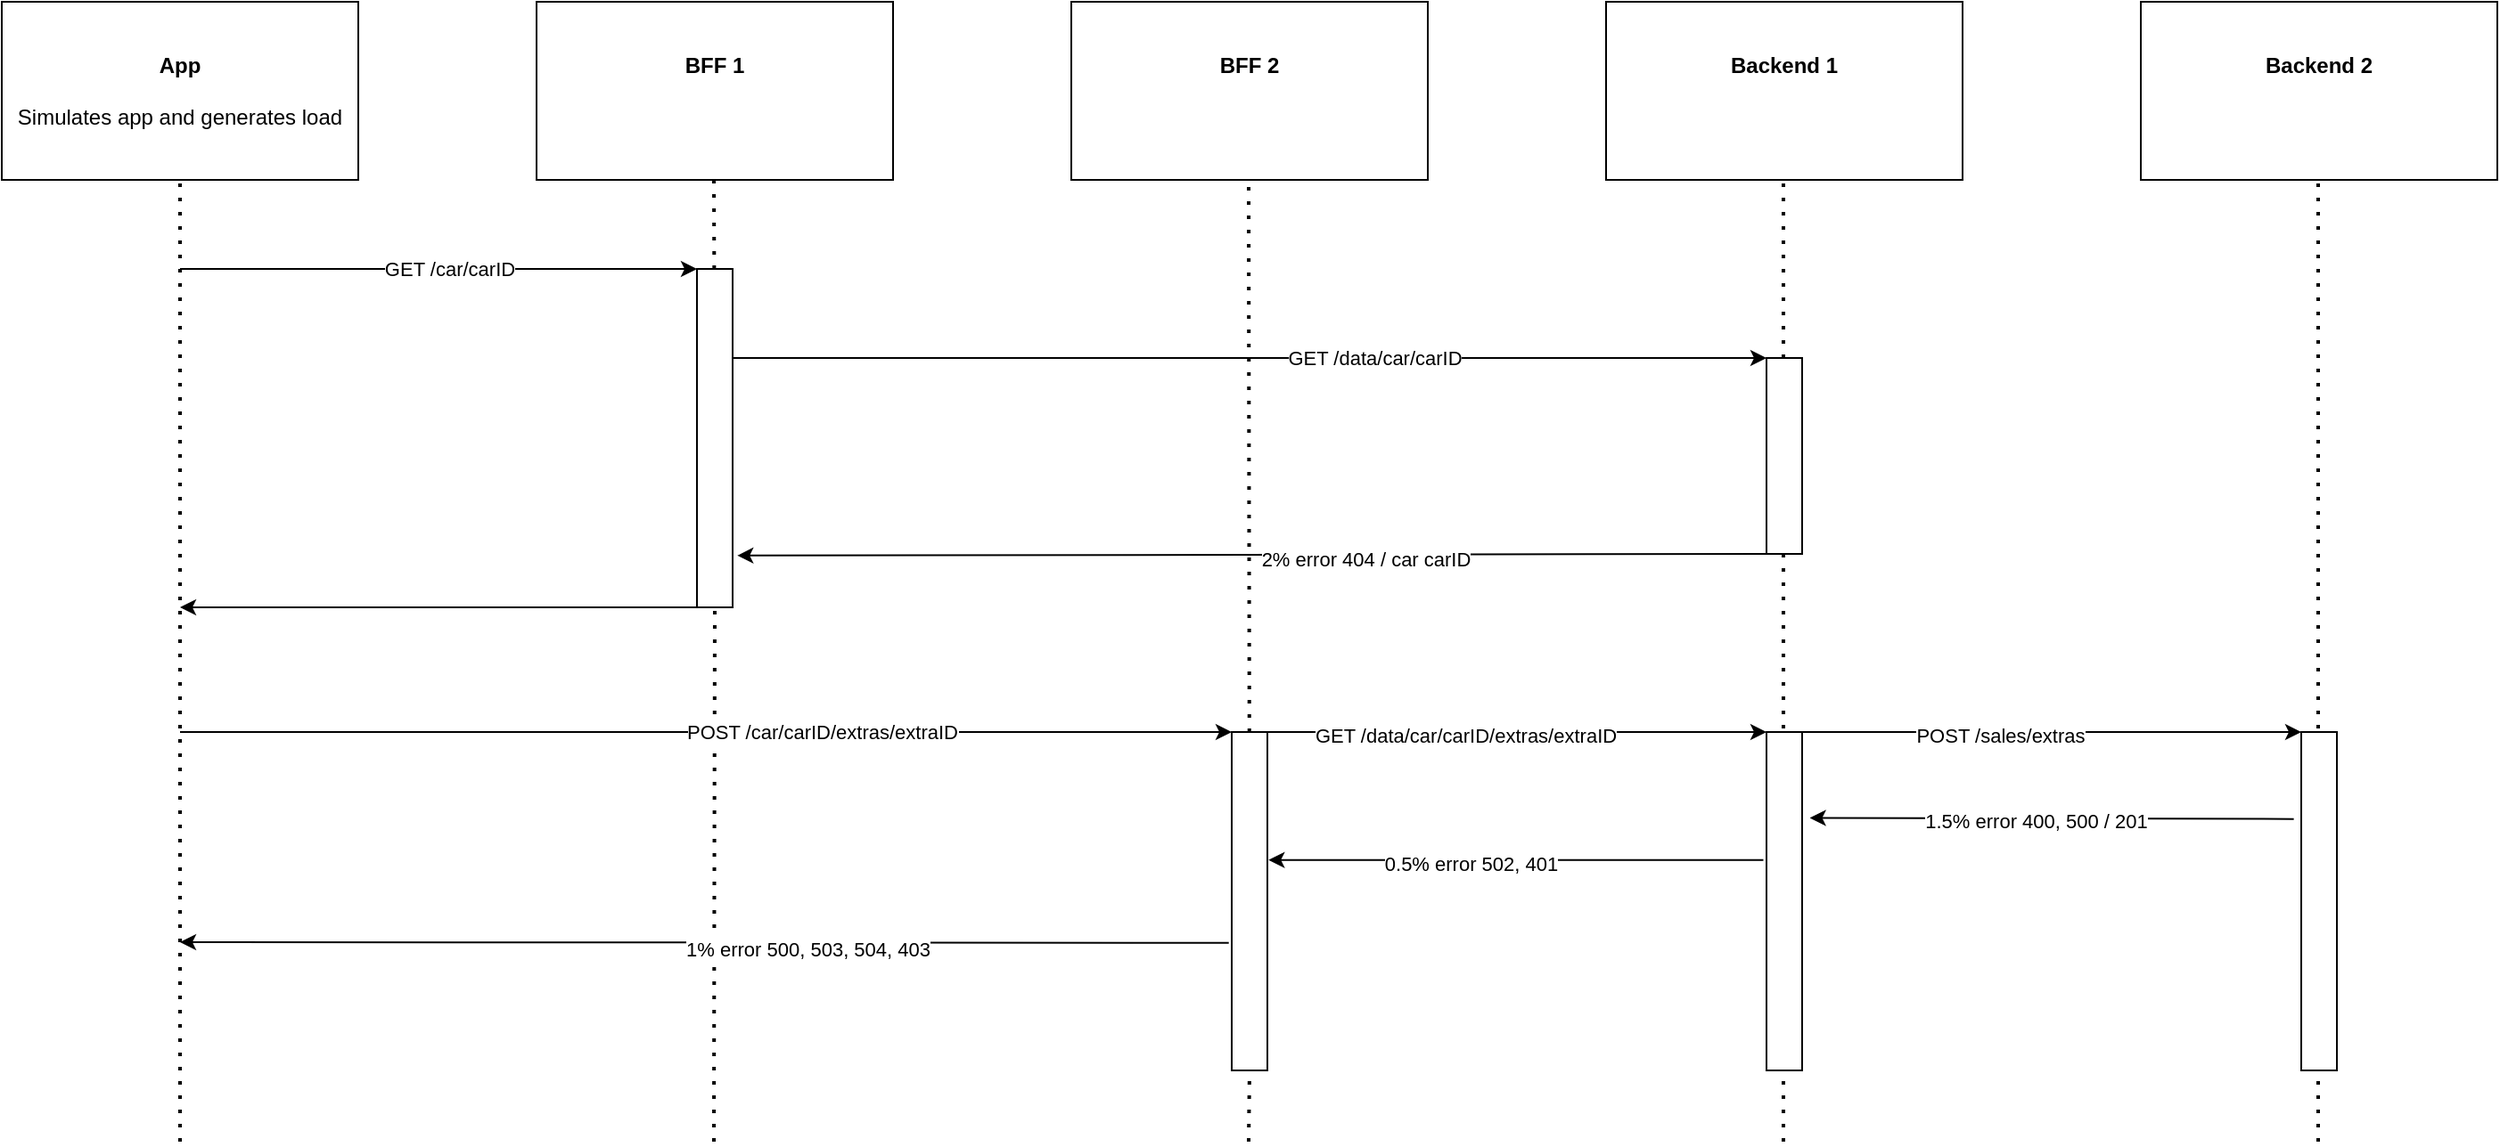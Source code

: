 <mxfile version="24.5.2" type="device">
  <diagram name="Page-1" id="frDRsrpcjd5g-_eb1XCY">
    <mxGraphModel dx="2272" dy="868" grid="1" gridSize="10" guides="1" tooltips="1" connect="1" arrows="1" fold="1" page="1" pageScale="1" pageWidth="850" pageHeight="1100" math="0" shadow="0">
      <root>
        <mxCell id="0" />
        <mxCell id="1" parent="0" />
        <mxCell id="zklpxBQb0w-55Z-5VCmR-1" value="&lt;b&gt;App&lt;/b&gt;&lt;br&gt;&lt;br&gt;Simulates app and generates load" style="rounded=0;whiteSpace=wrap;html=1;" vertex="1" parent="1">
          <mxGeometry x="80" y="280" width="200" height="100" as="geometry" />
        </mxCell>
        <mxCell id="zklpxBQb0w-55Z-5VCmR-2" value="&lt;div&gt;&lt;b&gt;BFF 1&lt;/b&gt;&lt;br&gt;&lt;/div&gt;&lt;div&gt;&lt;br&gt;&lt;/div&gt;&lt;div&gt;&lt;br&gt;&lt;/div&gt;" style="rounded=0;whiteSpace=wrap;html=1;" vertex="1" parent="1">
          <mxGeometry x="380" y="280" width="200" height="100" as="geometry" />
        </mxCell>
        <mxCell id="zklpxBQb0w-55Z-5VCmR-4" value="&lt;div&gt;&lt;b&gt;BFF 2&lt;/b&gt;&lt;/div&gt;&lt;div&gt;&lt;b&gt;&lt;br&gt;&lt;/b&gt;&lt;/div&gt;&lt;div&gt;&lt;b&gt;&lt;br&gt;&lt;/b&gt;&lt;/div&gt;" style="rounded=0;whiteSpace=wrap;html=1;" vertex="1" parent="1">
          <mxGeometry x="680" y="280" width="200" height="100" as="geometry" />
        </mxCell>
        <mxCell id="zklpxBQb0w-55Z-5VCmR-5" value="&lt;div&gt;&lt;b&gt;Backend 1&lt;/b&gt;&lt;/div&gt;&lt;div&gt;&lt;br&gt;&lt;/div&gt;&lt;div&gt;&lt;br&gt;&lt;/div&gt;" style="rounded=0;whiteSpace=wrap;html=1;" vertex="1" parent="1">
          <mxGeometry x="980" y="280" width="200" height="100" as="geometry" />
        </mxCell>
        <mxCell id="zklpxBQb0w-55Z-5VCmR-6" value="&lt;div&gt;&lt;b&gt;Backend 2&lt;/b&gt;&lt;/div&gt;&lt;div&gt;&lt;b&gt;&lt;br&gt;&lt;/b&gt;&lt;/div&gt;&lt;div&gt;&lt;b&gt;&lt;br&gt;&lt;/b&gt;&lt;/div&gt;" style="rounded=0;whiteSpace=wrap;html=1;" vertex="1" parent="1">
          <mxGeometry x="1280" y="280" width="200" height="100" as="geometry" />
        </mxCell>
        <mxCell id="zklpxBQb0w-55Z-5VCmR-7" value="" style="endArrow=none;dashed=1;html=1;dashPattern=1 3;strokeWidth=2;rounded=0;entryX=0.5;entryY=1;entryDx=0;entryDy=0;" edge="1" parent="1" target="zklpxBQb0w-55Z-5VCmR-1">
          <mxGeometry width="50" height="50" relative="1" as="geometry">
            <mxPoint x="180" y="920" as="sourcePoint" />
            <mxPoint x="220" y="500" as="targetPoint" />
          </mxGeometry>
        </mxCell>
        <mxCell id="zklpxBQb0w-55Z-5VCmR-9" value="" style="endArrow=none;dashed=1;html=1;dashPattern=1 3;strokeWidth=2;rounded=0;entryX=0.5;entryY=1;entryDx=0;entryDy=0;" edge="1" parent="1" source="zklpxBQb0w-55Z-5VCmR-13">
          <mxGeometry width="50" height="50" relative="1" as="geometry">
            <mxPoint x="479.5" y="920" as="sourcePoint" />
            <mxPoint x="479.5" y="380" as="targetPoint" />
          </mxGeometry>
        </mxCell>
        <mxCell id="zklpxBQb0w-55Z-5VCmR-10" value="" style="endArrow=none;dashed=1;html=1;dashPattern=1 3;strokeWidth=2;rounded=0;entryX=0.5;entryY=1;entryDx=0;entryDy=0;" edge="1" parent="1" source="zklpxBQb0w-55Z-5VCmR-24">
          <mxGeometry width="50" height="50" relative="1" as="geometry">
            <mxPoint x="779.5" y="920" as="sourcePoint" />
            <mxPoint x="779.5" y="380" as="targetPoint" />
          </mxGeometry>
        </mxCell>
        <mxCell id="zklpxBQb0w-55Z-5VCmR-11" value="" style="endArrow=none;dashed=1;html=1;dashPattern=1 3;strokeWidth=2;rounded=0;entryX=0.5;entryY=1;entryDx=0;entryDy=0;" edge="1" parent="1">
          <mxGeometry width="50" height="50" relative="1" as="geometry">
            <mxPoint x="1079.5" y="920" as="sourcePoint" />
            <mxPoint x="1079.5" y="380" as="targetPoint" />
          </mxGeometry>
        </mxCell>
        <mxCell id="zklpxBQb0w-55Z-5VCmR-12" value="" style="endArrow=none;dashed=1;html=1;dashPattern=1 3;strokeWidth=2;rounded=0;entryX=0.5;entryY=1;entryDx=0;entryDy=0;" edge="1" parent="1">
          <mxGeometry width="50" height="50" relative="1" as="geometry">
            <mxPoint x="1379.5" y="920" as="sourcePoint" />
            <mxPoint x="1379.5" y="380" as="targetPoint" />
          </mxGeometry>
        </mxCell>
        <mxCell id="zklpxBQb0w-55Z-5VCmR-14" value="" style="endArrow=none;dashed=1;html=1;dashPattern=1 3;strokeWidth=2;rounded=0;entryX=0.5;entryY=1;entryDx=0;entryDy=0;" edge="1" parent="1" target="zklpxBQb0w-55Z-5VCmR-13">
          <mxGeometry width="50" height="50" relative="1" as="geometry">
            <mxPoint x="479.5" y="920" as="sourcePoint" />
            <mxPoint x="479.5" y="380" as="targetPoint" />
          </mxGeometry>
        </mxCell>
        <mxCell id="zklpxBQb0w-55Z-5VCmR-13" value="" style="rounded=0;whiteSpace=wrap;html=1;" vertex="1" parent="1">
          <mxGeometry x="470" y="430" width="20" height="190" as="geometry" />
        </mxCell>
        <mxCell id="zklpxBQb0w-55Z-5VCmR-15" value="" style="endArrow=classic;html=1;rounded=0;entryX=0;entryY=0;entryDx=0;entryDy=0;" edge="1" parent="1" target="zklpxBQb0w-55Z-5VCmR-13">
          <mxGeometry width="50" height="50" relative="1" as="geometry">
            <mxPoint x="180" y="430" as="sourcePoint" />
            <mxPoint x="300" y="500" as="targetPoint" />
          </mxGeometry>
        </mxCell>
        <mxCell id="zklpxBQb0w-55Z-5VCmR-16" value="GET /car/carID" style="edgeLabel;html=1;align=center;verticalAlign=middle;resizable=0;points=[];" vertex="1" connectable="0" parent="zklpxBQb0w-55Z-5VCmR-15">
          <mxGeometry x="-0.14" relative="1" as="geometry">
            <mxPoint x="26" as="offset" />
          </mxGeometry>
        </mxCell>
        <mxCell id="zklpxBQb0w-55Z-5VCmR-17" value="" style="endArrow=classic;html=1;rounded=0;entryX=0;entryY=0;entryDx=0;entryDy=0;" edge="1" parent="1" target="zklpxBQb0w-55Z-5VCmR-19">
          <mxGeometry width="50" height="50" relative="1" as="geometry">
            <mxPoint x="490" y="480" as="sourcePoint" />
            <mxPoint x="990" y="480" as="targetPoint" />
          </mxGeometry>
        </mxCell>
        <mxCell id="zklpxBQb0w-55Z-5VCmR-18" value="GET /data/car/carID" style="edgeLabel;html=1;align=center;verticalAlign=middle;resizable=0;points=[];" vertex="1" connectable="0" parent="zklpxBQb0w-55Z-5VCmR-17">
          <mxGeometry x="-0.14" relative="1" as="geometry">
            <mxPoint x="110" as="offset" />
          </mxGeometry>
        </mxCell>
        <mxCell id="zklpxBQb0w-55Z-5VCmR-19" value="" style="rounded=0;whiteSpace=wrap;html=1;" vertex="1" parent="1">
          <mxGeometry x="1070" y="480" width="20" height="110" as="geometry" />
        </mxCell>
        <mxCell id="zklpxBQb0w-55Z-5VCmR-20" value="" style="endArrow=classic;html=1;rounded=0;exitX=0;exitY=1;exitDx=0;exitDy=0;entryX=1.132;entryY=0.847;entryDx=0;entryDy=0;entryPerimeter=0;" edge="1" parent="1" source="zklpxBQb0w-55Z-5VCmR-19" target="zklpxBQb0w-55Z-5VCmR-13">
          <mxGeometry width="50" height="50" relative="1" as="geometry">
            <mxPoint x="920" y="650" as="sourcePoint" />
            <mxPoint x="970" y="600" as="targetPoint" />
          </mxGeometry>
        </mxCell>
        <mxCell id="zklpxBQb0w-55Z-5VCmR-22" value="2% error 404 / car carID" style="edgeLabel;html=1;align=center;verticalAlign=middle;resizable=0;points=[];" vertex="1" connectable="0" parent="zklpxBQb0w-55Z-5VCmR-20">
          <mxGeometry x="-0.22" y="2" relative="1" as="geometry">
            <mxPoint as="offset" />
          </mxGeometry>
        </mxCell>
        <mxCell id="zklpxBQb0w-55Z-5VCmR-21" value="" style="endArrow=classic;html=1;rounded=0;exitX=0;exitY=1;exitDx=0;exitDy=0;" edge="1" parent="1" source="zklpxBQb0w-55Z-5VCmR-13">
          <mxGeometry width="50" height="50" relative="1" as="geometry">
            <mxPoint x="370" y="630" as="sourcePoint" />
            <mxPoint x="180" y="620" as="targetPoint" />
          </mxGeometry>
        </mxCell>
        <mxCell id="zklpxBQb0w-55Z-5VCmR-25" value="" style="endArrow=classic;html=1;rounded=0;entryX=0;entryY=0;entryDx=0;entryDy=0;" edge="1" parent="1" target="zklpxBQb0w-55Z-5VCmR-24">
          <mxGeometry width="50" height="50" relative="1" as="geometry">
            <mxPoint x="180" y="690" as="sourcePoint" />
            <mxPoint x="470" y="690" as="targetPoint" />
          </mxGeometry>
        </mxCell>
        <mxCell id="zklpxBQb0w-55Z-5VCmR-26" value="POST /car/carID/extras/extraID" style="edgeLabel;html=1;align=center;verticalAlign=middle;resizable=0;points=[];" vertex="1" connectable="0" parent="zklpxBQb0w-55Z-5VCmR-25">
          <mxGeometry x="-0.14" relative="1" as="geometry">
            <mxPoint x="106" as="offset" />
          </mxGeometry>
        </mxCell>
        <mxCell id="zklpxBQb0w-55Z-5VCmR-27" value="" style="endArrow=none;dashed=1;html=1;dashPattern=1 3;strokeWidth=2;rounded=0;entryX=0.5;entryY=1;entryDx=0;entryDy=0;" edge="1" parent="1" target="zklpxBQb0w-55Z-5VCmR-24">
          <mxGeometry width="50" height="50" relative="1" as="geometry">
            <mxPoint x="779.5" y="920" as="sourcePoint" />
            <mxPoint x="779.5" y="380" as="targetPoint" />
          </mxGeometry>
        </mxCell>
        <mxCell id="zklpxBQb0w-55Z-5VCmR-24" value="" style="rounded=0;whiteSpace=wrap;html=1;" vertex="1" parent="1">
          <mxGeometry x="770" y="690" width="20" height="190" as="geometry" />
        </mxCell>
        <mxCell id="zklpxBQb0w-55Z-5VCmR-29" value="" style="rounded=0;whiteSpace=wrap;html=1;" vertex="1" parent="1">
          <mxGeometry x="1070" y="690" width="20" height="190" as="geometry" />
        </mxCell>
        <mxCell id="zklpxBQb0w-55Z-5VCmR-30" value="" style="endArrow=classic;html=1;rounded=0;exitX=1;exitY=0;exitDx=0;exitDy=0;entryX=0;entryY=0;entryDx=0;entryDy=0;" edge="1" parent="1" source="zklpxBQb0w-55Z-5VCmR-24" target="zklpxBQb0w-55Z-5VCmR-29">
          <mxGeometry width="50" height="50" relative="1" as="geometry">
            <mxPoint x="810" y="750" as="sourcePoint" />
            <mxPoint x="860" y="700" as="targetPoint" />
          </mxGeometry>
        </mxCell>
        <mxCell id="zklpxBQb0w-55Z-5VCmR-31" value="GET /data/car/carID/extras/extraID" style="edgeLabel;html=1;align=center;verticalAlign=middle;resizable=0;points=[];" vertex="1" connectable="0" parent="zklpxBQb0w-55Z-5VCmR-30">
          <mxGeometry x="-0.207" y="-2" relative="1" as="geometry">
            <mxPoint as="offset" />
          </mxGeometry>
        </mxCell>
        <mxCell id="zklpxBQb0w-55Z-5VCmR-32" value="" style="rounded=0;whiteSpace=wrap;html=1;" vertex="1" parent="1">
          <mxGeometry x="1370" y="690" width="20" height="190" as="geometry" />
        </mxCell>
        <mxCell id="zklpxBQb0w-55Z-5VCmR-33" value="" style="endArrow=classic;html=1;rounded=0;exitX=1;exitY=0;exitDx=0;exitDy=0;entryX=0;entryY=0;entryDx=0;entryDy=0;" edge="1" parent="1">
          <mxGeometry width="50" height="50" relative="1" as="geometry">
            <mxPoint x="1090" y="690" as="sourcePoint" />
            <mxPoint x="1370" y="690" as="targetPoint" />
          </mxGeometry>
        </mxCell>
        <mxCell id="zklpxBQb0w-55Z-5VCmR-34" value="POST /sales/extras" style="edgeLabel;html=1;align=center;verticalAlign=middle;resizable=0;points=[];" vertex="1" connectable="0" parent="zklpxBQb0w-55Z-5VCmR-33">
          <mxGeometry x="-0.207" y="-2" relative="1" as="geometry">
            <mxPoint as="offset" />
          </mxGeometry>
        </mxCell>
        <mxCell id="zklpxBQb0w-55Z-5VCmR-35" value="" style="endArrow=classic;html=1;rounded=0;exitX=-0.083;exitY=0.623;exitDx=0;exitDy=0;exitPerimeter=0;" edge="1" parent="1" source="zklpxBQb0w-55Z-5VCmR-24">
          <mxGeometry width="50" height="50" relative="1" as="geometry">
            <mxPoint x="570" y="850" as="sourcePoint" />
            <mxPoint x="180" y="808" as="targetPoint" />
          </mxGeometry>
        </mxCell>
        <mxCell id="zklpxBQb0w-55Z-5VCmR-36" value="1% error 500, 503, 504, 403" style="edgeLabel;html=1;align=center;verticalAlign=middle;resizable=0;points=[];" vertex="1" connectable="0" parent="zklpxBQb0w-55Z-5VCmR-35">
          <mxGeometry x="-0.195" y="4" relative="1" as="geometry">
            <mxPoint as="offset" />
          </mxGeometry>
        </mxCell>
        <mxCell id="zklpxBQb0w-55Z-5VCmR-37" value="" style="endArrow=classic;html=1;rounded=0;exitX=-0.088;exitY=0.378;exitDx=0;exitDy=0;exitPerimeter=0;entryX=1.033;entryY=0.378;entryDx=0;entryDy=0;entryPerimeter=0;" edge="1" parent="1" source="zklpxBQb0w-55Z-5VCmR-29" target="zklpxBQb0w-55Z-5VCmR-24">
          <mxGeometry width="50" height="50" relative="1" as="geometry">
            <mxPoint x="840" y="780" as="sourcePoint" />
            <mxPoint x="890" y="730" as="targetPoint" />
          </mxGeometry>
        </mxCell>
        <mxCell id="zklpxBQb0w-55Z-5VCmR-38" value="0.5% error 502, 401" style="edgeLabel;html=1;align=center;verticalAlign=middle;resizable=0;points=[];" vertex="1" connectable="0" parent="zklpxBQb0w-55Z-5VCmR-37">
          <mxGeometry x="0.18" y="2" relative="1" as="geometry">
            <mxPoint as="offset" />
          </mxGeometry>
        </mxCell>
        <mxCell id="zklpxBQb0w-55Z-5VCmR-39" value="" style="endArrow=classic;html=1;rounded=0;exitX=-0.209;exitY=0.257;exitDx=0;exitDy=0;exitPerimeter=0;entryX=1.215;entryY=0.254;entryDx=0;entryDy=0;entryPerimeter=0;" edge="1" parent="1" source="zklpxBQb0w-55Z-5VCmR-32" target="zklpxBQb0w-55Z-5VCmR-29">
          <mxGeometry width="50" height="50" relative="1" as="geometry">
            <mxPoint x="1180" y="790" as="sourcePoint" />
            <mxPoint x="1230" y="740" as="targetPoint" />
          </mxGeometry>
        </mxCell>
        <mxCell id="zklpxBQb0w-55Z-5VCmR-40" value="1.5% error 400, 500 / 201" style="edgeLabel;html=1;align=center;verticalAlign=middle;resizable=0;points=[];" vertex="1" connectable="0" parent="zklpxBQb0w-55Z-5VCmR-39">
          <mxGeometry x="0.067" y="1" relative="1" as="geometry">
            <mxPoint as="offset" />
          </mxGeometry>
        </mxCell>
      </root>
    </mxGraphModel>
  </diagram>
</mxfile>

